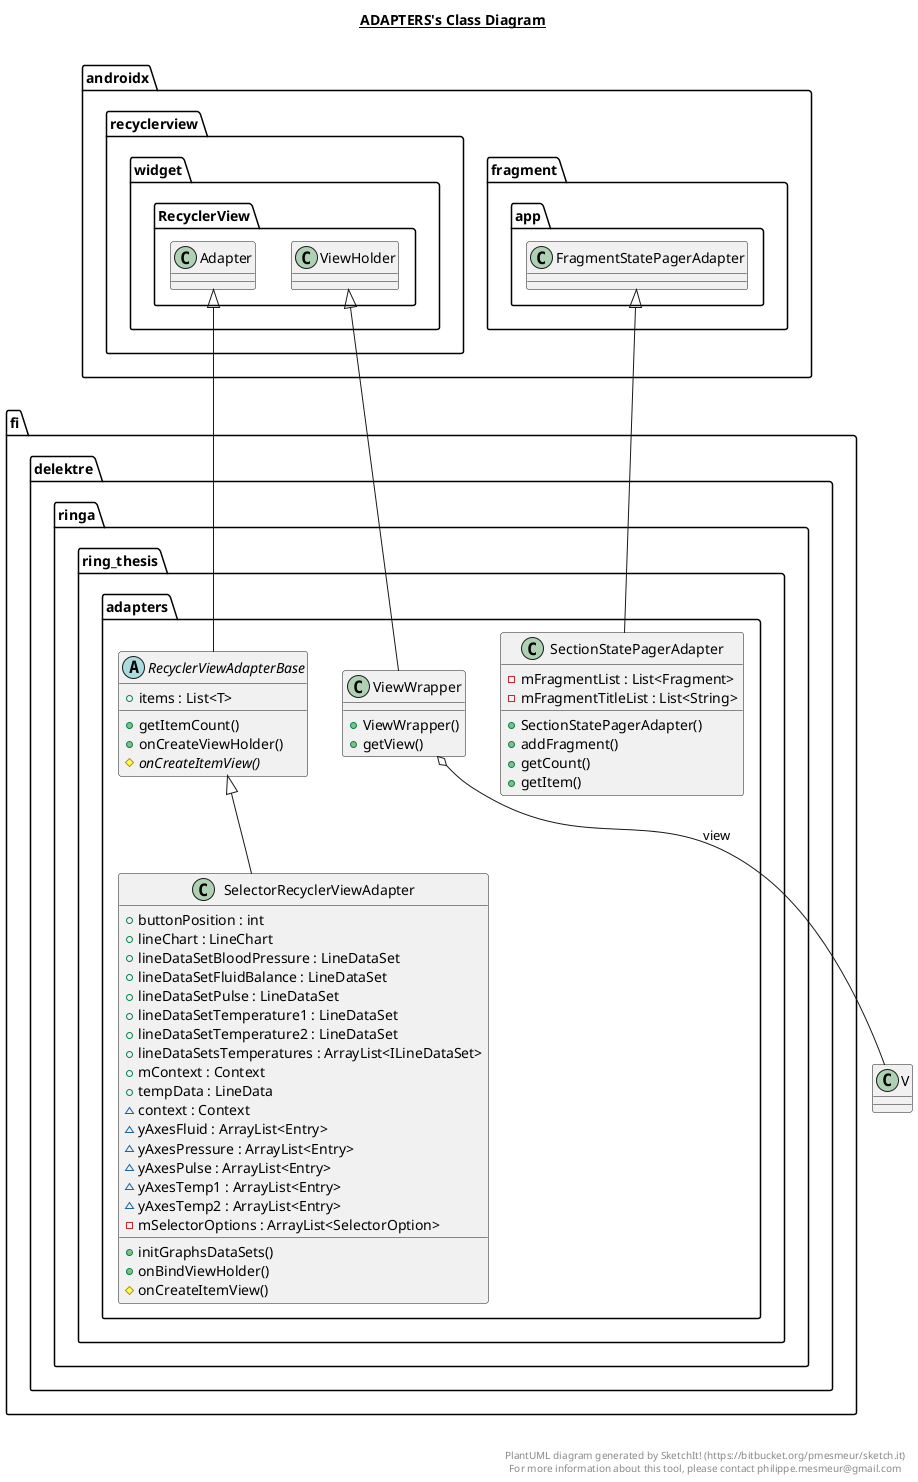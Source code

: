 @startuml

title __ADAPTERS's Class Diagram__\n

  namespace fi.delektre.ringa.ring_thesis {
    namespace adapters {
      abstract class fi.delektre.ringa.ring_thesis.adapters.RecyclerViewAdapterBase {
          + items : List<T>
          + getItemCount()
          + onCreateViewHolder()
          {abstract} # onCreateItemView()
      }
    }
  }
  

  namespace fi.delektre.ringa.ring_thesis {
    namespace adapters {
      class fi.delektre.ringa.ring_thesis.adapters.SectionStatePagerAdapter {
          - mFragmentList : List<Fragment>
          - mFragmentTitleList : List<String>
          + SectionStatePagerAdapter()
          + addFragment()
          + getCount()
          + getItem()
      }
    }
  }
  

  namespace fi.delektre.ringa.ring_thesis {
    namespace adapters {
      class fi.delektre.ringa.ring_thesis.adapters.SelectorRecyclerViewAdapter {
          + buttonPosition : int
          + lineChart : LineChart
          + lineDataSetBloodPressure : LineDataSet
          + lineDataSetFluidBalance : LineDataSet
          + lineDataSetPulse : LineDataSet
          + lineDataSetTemperature1 : LineDataSet
          + lineDataSetTemperature2 : LineDataSet
          + lineDataSetsTemperatures : ArrayList<ILineDataSet>
          + mContext : Context
          + tempData : LineData
          ~ context : Context
          ~ yAxesFluid : ArrayList<Entry>
          ~ yAxesPressure : ArrayList<Entry>
          ~ yAxesPulse : ArrayList<Entry>
          ~ yAxesTemp1 : ArrayList<Entry>
          ~ yAxesTemp2 : ArrayList<Entry>
          - mSelectorOptions : ArrayList<SelectorOption>
          + initGraphsDataSets()
          + onBindViewHolder()
          # onCreateItemView()
      }
    }
  }
  

  namespace fi.delektre.ringa.ring_thesis {
    namespace adapters {
      class fi.delektre.ringa.ring_thesis.adapters.ViewWrapper {
          + ViewWrapper()
          + getView()
      }
    }
  }
  

  fi.delektre.ringa.ring_thesis.adapters.RecyclerViewAdapterBase -up-|> androidx.recyclerview.widget.RecyclerView.Adapter
  fi.delektre.ringa.ring_thesis.adapters.SectionStatePagerAdapter -up-|> androidx.fragment.app.FragmentStatePagerAdapter
  fi.delektre.ringa.ring_thesis.adapters.SelectorRecyclerViewAdapter -up-|> fi.delektre.ringa.ring_thesis.adapters.RecyclerViewAdapterBase
  fi.delektre.ringa.ring_thesis.adapters.ViewWrapper -up-|> androidx.recyclerview.widget.RecyclerView.ViewHolder
  fi.delektre.ringa.ring_thesis.adapters.ViewWrapper o-- V : view


right footer


PlantUML diagram generated by SketchIt! (https://bitbucket.org/pmesmeur/sketch.it)
For more information about this tool, please contact philippe.mesmeur@gmail.com
endfooter

@enduml
